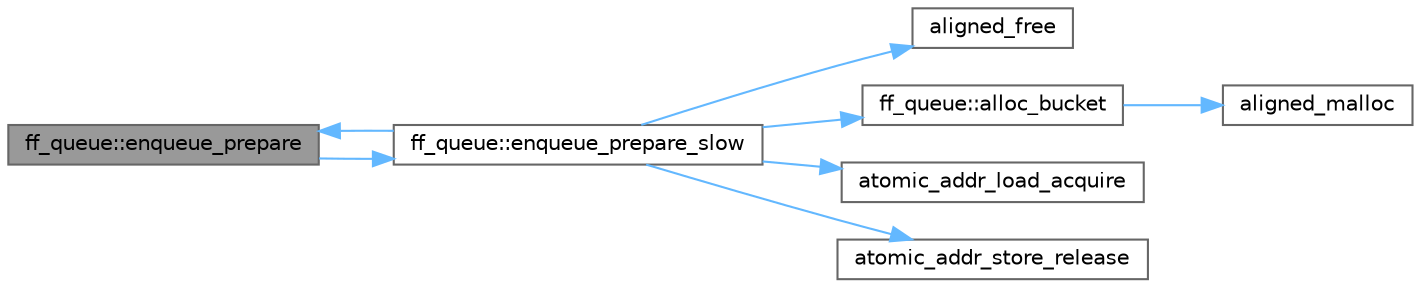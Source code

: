 digraph "ff_queue::enqueue_prepare"
{
 // LATEX_PDF_SIZE
  bgcolor="transparent";
  edge [fontname=Helvetica,fontsize=10,labelfontname=Helvetica,labelfontsize=10];
  node [fontname=Helvetica,fontsize=10,shape=box,height=0.2,width=0.4];
  rankdir="LR";
  Node1 [id="Node000001",label="ff_queue::enqueue_prepare",height=0.2,width=0.4,color="gray40", fillcolor="grey60", style="filled", fontcolor="black",tooltip=" "];
  Node1 -> Node2 [id="edge1_Node000001_Node000002",color="steelblue1",style="solid",tooltip=" "];
  Node2 [id="Node000002",label="ff_queue::enqueue_prepare_slow",height=0.2,width=0.4,color="grey40", fillcolor="white", style="filled",URL="$classff__queue.html#a0bbe1f08bc5656babe6ba51683c7a537",tooltip=" "];
  Node2 -> Node3 [id="edge2_Node000002_Node000003",color="steelblue1",style="solid",tooltip=" "];
  Node3 [id="Node000003",label="aligned_free",height=0.2,width=0.4,color="grey40", fillcolor="white", style="filled",URL="$ff__queue_8hpp.html#a203b1c5bd8780e3121e2bb03807aaf67",tooltip=" "];
  Node2 -> Node4 [id="edge3_Node000002_Node000004",color="steelblue1",style="solid",tooltip=" "];
  Node4 [id="Node000004",label="ff_queue::alloc_bucket",height=0.2,width=0.4,color="grey40", fillcolor="white", style="filled",URL="$classff__queue.html#a2591ac431cc665e9d2516f8be6b35077",tooltip=" "];
  Node4 -> Node5 [id="edge4_Node000004_Node000005",color="steelblue1",style="solid",tooltip=" "];
  Node5 [id="Node000005",label="aligned_malloc",height=0.2,width=0.4,color="grey40", fillcolor="white", style="filled",URL="$ff__queue_8hpp.html#af9e51fe86ac29aeeef5d19564ee2a54e",tooltip=" "];
  Node2 -> Node6 [id="edge5_Node000002_Node000006",color="steelblue1",style="solid",tooltip=" "];
  Node6 [id="Node000006",label="atomic_addr_load_acquire",height=0.2,width=0.4,color="grey40", fillcolor="white", style="filled",URL="$ff__queue_8hpp.html#afa5ffe50cf6c5121bce07f75425a76a8",tooltip=" "];
  Node2 -> Node7 [id="edge6_Node000002_Node000007",color="steelblue1",style="solid",tooltip=" "];
  Node7 [id="Node000007",label="atomic_addr_store_release",height=0.2,width=0.4,color="grey40", fillcolor="white", style="filled",URL="$ff__queue_8hpp.html#ab72767d51e8e4eb171307ba06805eb6b",tooltip=" "];
  Node2 -> Node1 [id="edge7_Node000002_Node000001",color="steelblue1",style="solid",tooltip=" "];
}
